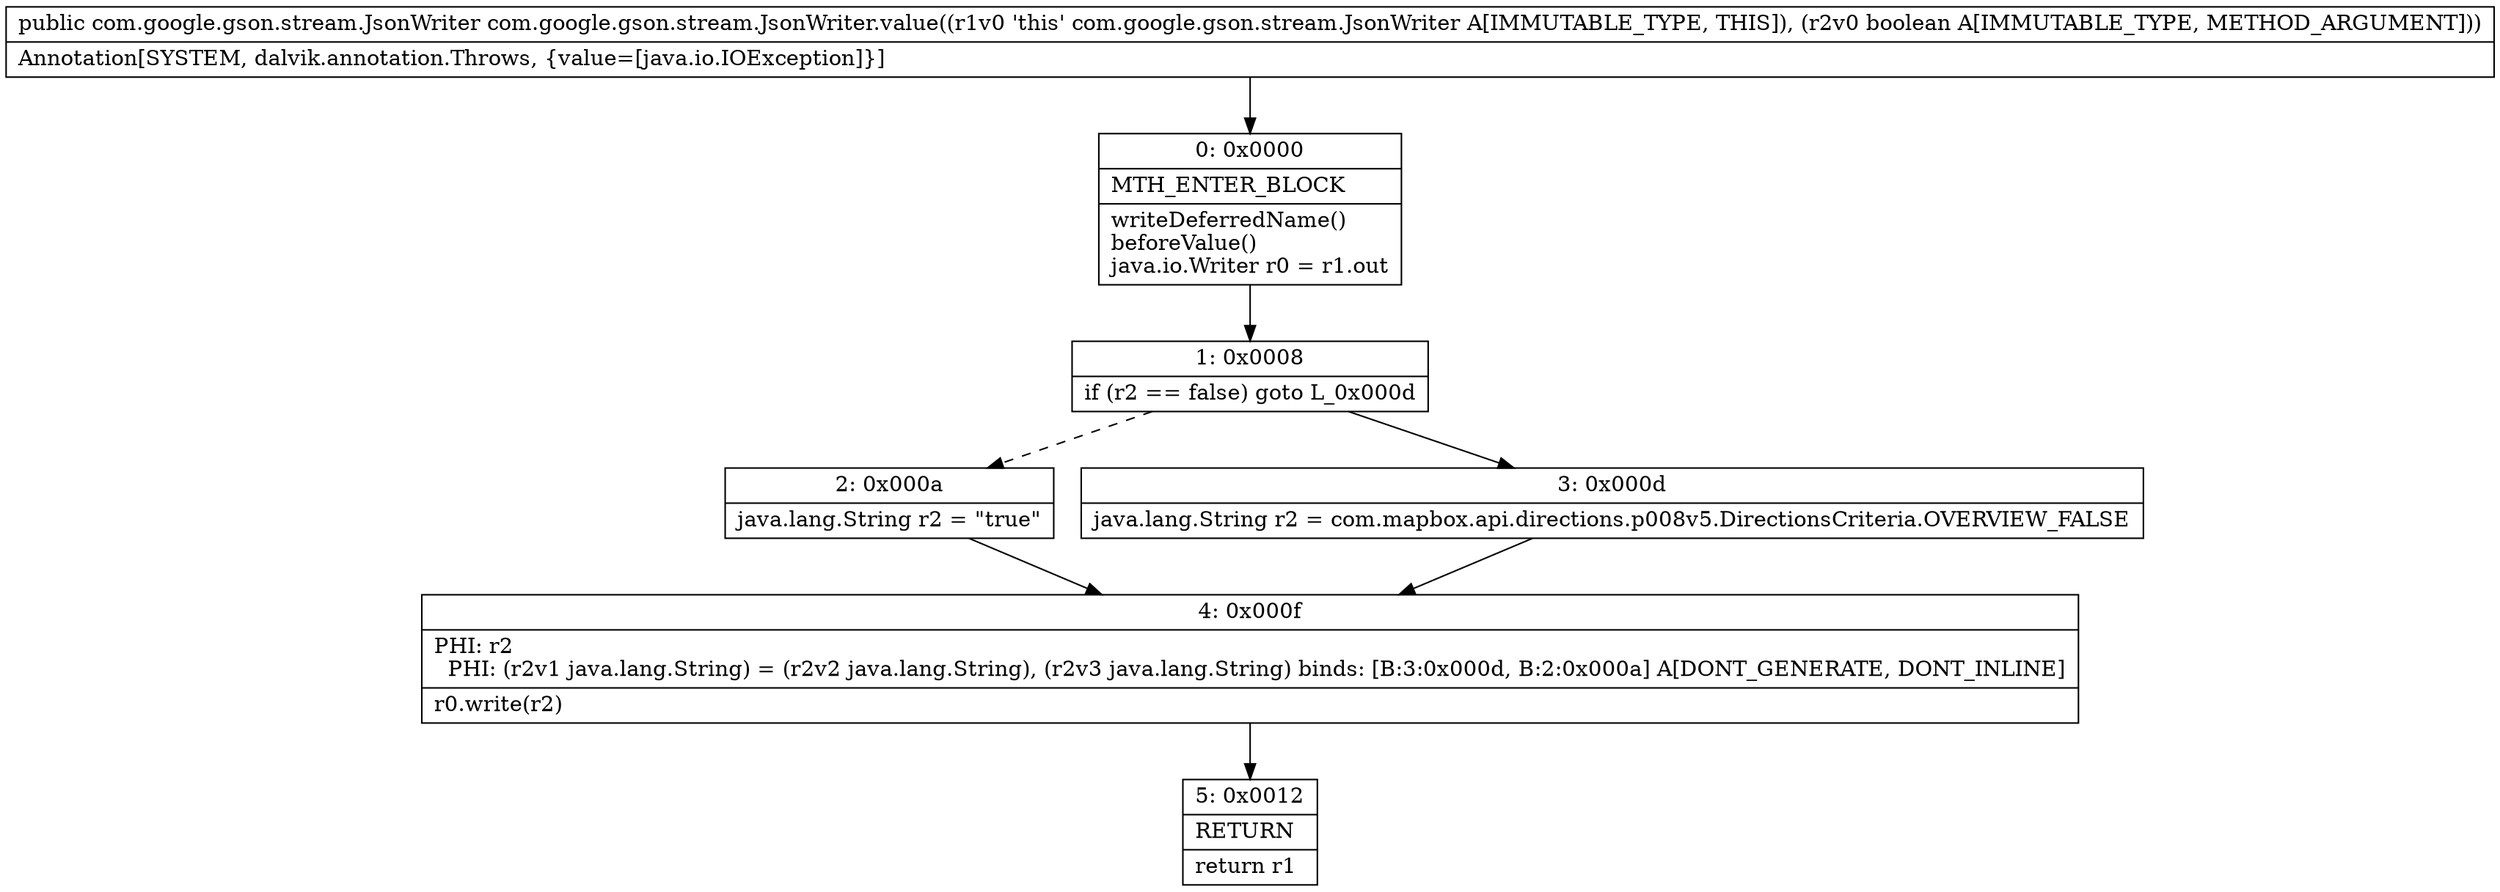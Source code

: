 digraph "CFG forcom.google.gson.stream.JsonWriter.value(Z)Lcom\/google\/gson\/stream\/JsonWriter;" {
Node_0 [shape=record,label="{0\:\ 0x0000|MTH_ENTER_BLOCK\l|writeDeferredName()\lbeforeValue()\ljava.io.Writer r0 = r1.out\l}"];
Node_1 [shape=record,label="{1\:\ 0x0008|if (r2 == false) goto L_0x000d\l}"];
Node_2 [shape=record,label="{2\:\ 0x000a|java.lang.String r2 = \"true\"\l}"];
Node_3 [shape=record,label="{3\:\ 0x000d|java.lang.String r2 = com.mapbox.api.directions.p008v5.DirectionsCriteria.OVERVIEW_FALSE\l}"];
Node_4 [shape=record,label="{4\:\ 0x000f|PHI: r2 \l  PHI: (r2v1 java.lang.String) = (r2v2 java.lang.String), (r2v3 java.lang.String) binds: [B:3:0x000d, B:2:0x000a] A[DONT_GENERATE, DONT_INLINE]\l|r0.write(r2)\l}"];
Node_5 [shape=record,label="{5\:\ 0x0012|RETURN\l|return r1\l}"];
MethodNode[shape=record,label="{public com.google.gson.stream.JsonWriter com.google.gson.stream.JsonWriter.value((r1v0 'this' com.google.gson.stream.JsonWriter A[IMMUTABLE_TYPE, THIS]), (r2v0 boolean A[IMMUTABLE_TYPE, METHOD_ARGUMENT]))  | Annotation[SYSTEM, dalvik.annotation.Throws, \{value=[java.io.IOException]\}]\l}"];
MethodNode -> Node_0;
Node_0 -> Node_1;
Node_1 -> Node_2[style=dashed];
Node_1 -> Node_3;
Node_2 -> Node_4;
Node_3 -> Node_4;
Node_4 -> Node_5;
}

